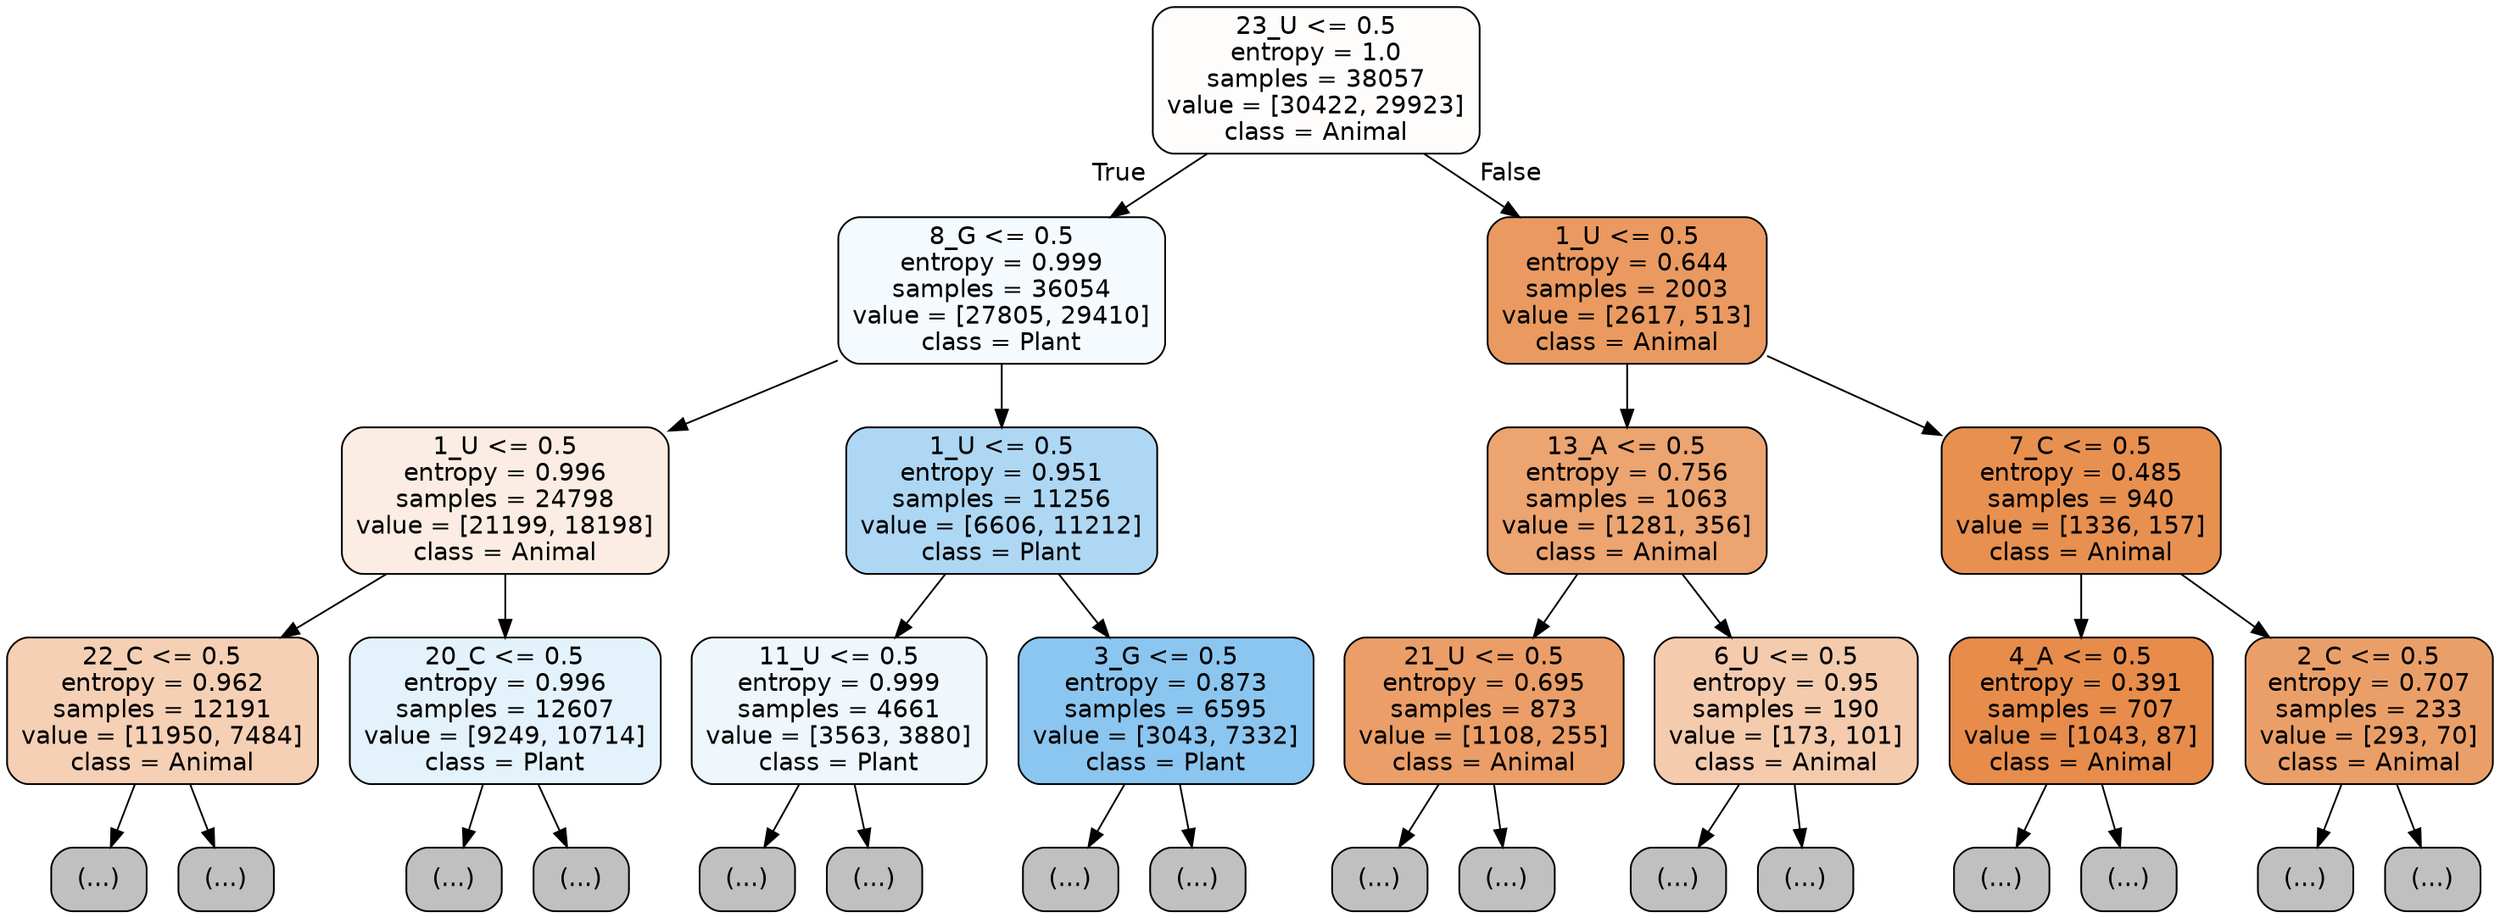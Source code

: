 digraph Tree {
node [shape=box, style="filled, rounded", color="black", fontname="helvetica"] ;
edge [fontname="helvetica"] ;
0 [label="23_U <= 0.5\nentropy = 1.0\nsamples = 38057\nvalue = [30422, 29923]\nclass = Animal", fillcolor="#fffdfc"] ;
1 [label="8_G <= 0.5\nentropy = 0.999\nsamples = 36054\nvalue = [27805, 29410]\nclass = Plant", fillcolor="#f4fafe"] ;
0 -> 1 [labeldistance=2.5, labelangle=45, headlabel="True"] ;
2 [label="1_U <= 0.5\nentropy = 0.996\nsamples = 24798\nvalue = [21199, 18198]\nclass = Animal", fillcolor="#fbede3"] ;
1 -> 2 ;
3 [label="22_C <= 0.5\nentropy = 0.962\nsamples = 12191\nvalue = [11950, 7484]\nclass = Animal", fillcolor="#f5d0b5"] ;
2 -> 3 ;
4 [label="(...)", fillcolor="#C0C0C0"] ;
3 -> 4 ;
6051 [label="(...)", fillcolor="#C0C0C0"] ;
3 -> 6051 ;
6650 [label="20_C <= 0.5\nentropy = 0.996\nsamples = 12607\nvalue = [9249, 10714]\nclass = Plant", fillcolor="#e4f2fb"] ;
2 -> 6650 ;
6651 [label="(...)", fillcolor="#C0C0C0"] ;
6650 -> 6651 ;
10480 [label="(...)", fillcolor="#C0C0C0"] ;
6650 -> 10480 ;
11793 [label="1_U <= 0.5\nentropy = 0.951\nsamples = 11256\nvalue = [6606, 11212]\nclass = Plant", fillcolor="#aed7f4"] ;
1 -> 11793 ;
11794 [label="11_U <= 0.5\nentropy = 0.999\nsamples = 4661\nvalue = [3563, 3880]\nclass = Plant", fillcolor="#eff7fd"] ;
11793 -> 11794 ;
11795 [label="(...)", fillcolor="#C0C0C0"] ;
11794 -> 11795 ;
13502 [label="(...)", fillcolor="#C0C0C0"] ;
11794 -> 13502 ;
14157 [label="3_G <= 0.5\nentropy = 0.873\nsamples = 6595\nvalue = [3043, 7332]\nclass = Plant", fillcolor="#8bc6f0"] ;
11793 -> 14157 ;
14158 [label="(...)", fillcolor="#C0C0C0"] ;
14157 -> 14158 ;
15449 [label="(...)", fillcolor="#C0C0C0"] ;
14157 -> 15449 ;
16038 [label="1_U <= 0.5\nentropy = 0.644\nsamples = 2003\nvalue = [2617, 513]\nclass = Animal", fillcolor="#ea9a60"] ;
0 -> 16038 [labeldistance=2.5, labelangle=-45, headlabel="False"] ;
16039 [label="13_A <= 0.5\nentropy = 0.756\nsamples = 1063\nvalue = [1281, 356]\nclass = Animal", fillcolor="#eca470"] ;
16038 -> 16039 ;
16040 [label="21_U <= 0.5\nentropy = 0.695\nsamples = 873\nvalue = [1108, 255]\nclass = Animal", fillcolor="#eb9e67"] ;
16039 -> 16040 ;
16041 [label="(...)", fillcolor="#C0C0C0"] ;
16040 -> 16041 ;
16332 [label="(...)", fillcolor="#C0C0C0"] ;
16040 -> 16332 ;
16427 [label="6_U <= 0.5\nentropy = 0.95\nsamples = 190\nvalue = [173, 101]\nclass = Animal", fillcolor="#f4cbad"] ;
16039 -> 16427 ;
16428 [label="(...)", fillcolor="#C0C0C0"] ;
16427 -> 16428 ;
16515 [label="(...)", fillcolor="#C0C0C0"] ;
16427 -> 16515 ;
16532 [label="7_C <= 0.5\nentropy = 0.485\nsamples = 940\nvalue = [1336, 157]\nclass = Animal", fillcolor="#e89050"] ;
16038 -> 16532 ;
16533 [label="4_A <= 0.5\nentropy = 0.391\nsamples = 707\nvalue = [1043, 87]\nclass = Animal", fillcolor="#e78c4a"] ;
16532 -> 16533 ;
16534 [label="(...)", fillcolor="#C0C0C0"] ;
16533 -> 16534 ;
16693 [label="(...)", fillcolor="#C0C0C0"] ;
16533 -> 16693 ;
16720 [label="2_C <= 0.5\nentropy = 0.707\nsamples = 233\nvalue = [293, 70]\nclass = Animal", fillcolor="#eb9f68"] ;
16532 -> 16720 ;
16721 [label="(...)", fillcolor="#C0C0C0"] ;
16720 -> 16721 ;
16778 [label="(...)", fillcolor="#C0C0C0"] ;
16720 -> 16778 ;
}